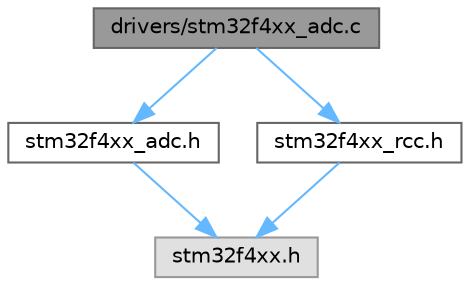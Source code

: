 digraph "drivers/stm32f4xx_adc.c"
{
 // LATEX_PDF_SIZE
  bgcolor="transparent";
  edge [fontname=Helvetica,fontsize=10,labelfontname=Helvetica,labelfontsize=10];
  node [fontname=Helvetica,fontsize=10,shape=box,height=0.2,width=0.4];
  Node1 [id="Node000001",label="drivers/stm32f4xx_adc.c",height=0.2,width=0.4,color="gray40", fillcolor="grey60", style="filled", fontcolor="black",tooltip="This file provides firmware functions to manage the following functionalities of the Analog to Digita..."];
  Node1 -> Node2 [id="edge5_Node000001_Node000002",color="steelblue1",style="solid",tooltip=" "];
  Node2 [id="Node000002",label="stm32f4xx_adc.h",height=0.2,width=0.4,color="grey40", fillcolor="white", style="filled",URL="$stm32f4xx__adc_8h.html",tooltip="This file contains all the functions prototypes for the ADC firmware library."];
  Node2 -> Node3 [id="edge6_Node000002_Node000003",color="steelblue1",style="solid",tooltip=" "];
  Node3 [id="Node000003",label="stm32f4xx.h",height=0.2,width=0.4,color="grey60", fillcolor="#E0E0E0", style="filled",tooltip=" "];
  Node1 -> Node4 [id="edge7_Node000001_Node000004",color="steelblue1",style="solid",tooltip=" "];
  Node4 [id="Node000004",label="stm32f4xx_rcc.h",height=0.2,width=0.4,color="grey40", fillcolor="white", style="filled",URL="$stm32f4xx__rcc_8h.html",tooltip="This file contains all the functions prototypes for the RCC firmware library."];
  Node4 -> Node3 [id="edge8_Node000004_Node000003",color="steelblue1",style="solid",tooltip=" "];
}
